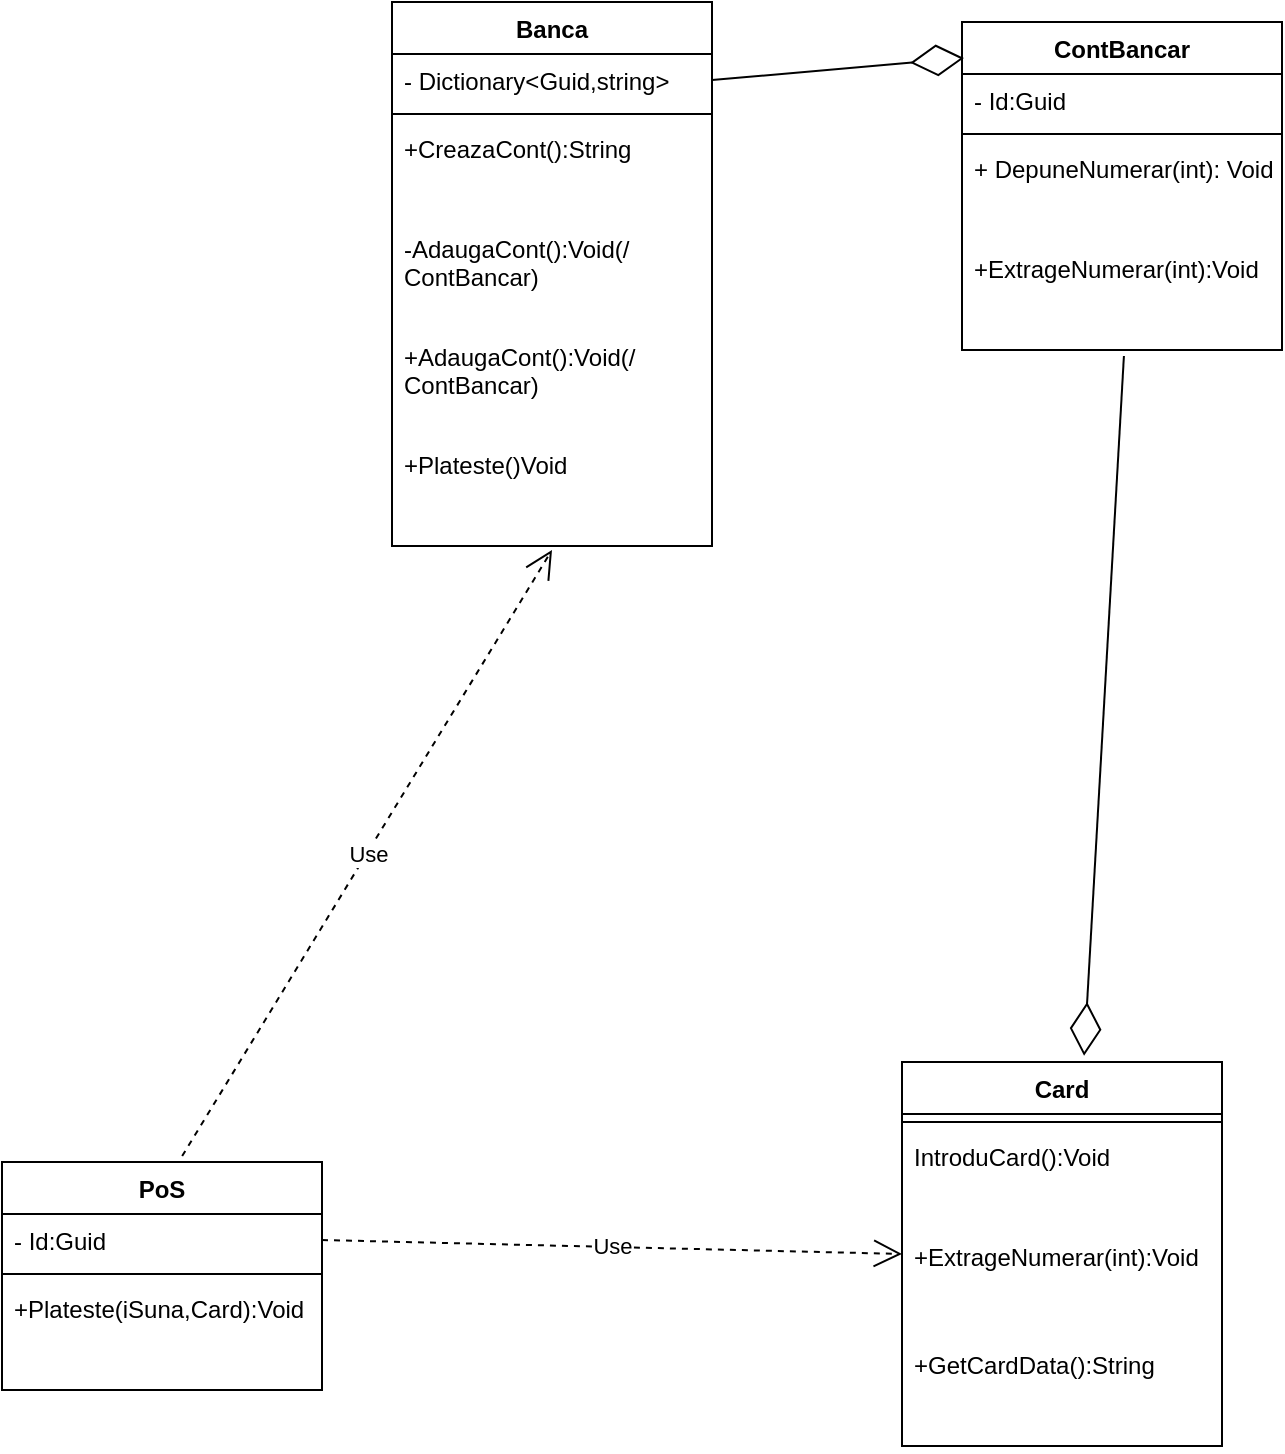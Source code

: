<mxfile version="22.0.2" type="device">
  <diagram name="Page-1" id="c4acf3e9-155e-7222-9cf6-157b1a14988f">
    <mxGraphModel dx="2058" dy="820" grid="1" gridSize="10" guides="1" tooltips="1" connect="1" arrows="1" fold="1" page="1" pageScale="1" pageWidth="850" pageHeight="1100" background="none" math="0" shadow="0">
      <root>
        <mxCell id="0" />
        <mxCell id="1" parent="0" />
        <mxCell id="N9usGpFCycmY1aAUvd-j-1" value="ContBancar" style="swimlane;fontStyle=1;align=center;verticalAlign=top;childLayout=stackLayout;horizontal=1;startSize=26;horizontalStack=0;resizeParent=1;resizeParentMax=0;resizeLast=0;collapsible=1;marginBottom=0;whiteSpace=wrap;html=1;" parent="1" vertex="1">
          <mxGeometry x="550" y="120" width="160" height="164" as="geometry" />
        </mxCell>
        <mxCell id="N9usGpFCycmY1aAUvd-j-2" value="- Id:Guid" style="text;strokeColor=none;fillColor=none;align=left;verticalAlign=top;spacingLeft=4;spacingRight=4;overflow=hidden;rotatable=0;points=[[0,0.5],[1,0.5]];portConstraint=eastwest;whiteSpace=wrap;html=1;" parent="N9usGpFCycmY1aAUvd-j-1" vertex="1">
          <mxGeometry y="26" width="160" height="26" as="geometry" />
        </mxCell>
        <mxCell id="N9usGpFCycmY1aAUvd-j-3" value="" style="line;strokeWidth=1;fillColor=none;align=left;verticalAlign=middle;spacingTop=-1;spacingLeft=3;spacingRight=3;rotatable=0;labelPosition=right;points=[];portConstraint=eastwest;strokeColor=inherit;" parent="N9usGpFCycmY1aAUvd-j-1" vertex="1">
          <mxGeometry y="52" width="160" height="8" as="geometry" />
        </mxCell>
        <mxCell id="N9usGpFCycmY1aAUvd-j-5" value="+ DepuneNumerar(int): Void" style="text;strokeColor=none;fillColor=none;align=left;verticalAlign=top;spacingLeft=4;spacingRight=4;overflow=hidden;rotatable=0;points=[[0,0.5],[1,0.5]];portConstraint=eastwest;whiteSpace=wrap;html=1;" parent="N9usGpFCycmY1aAUvd-j-1" vertex="1">
          <mxGeometry y="60" width="160" height="50" as="geometry" />
        </mxCell>
        <mxCell id="N9usGpFCycmY1aAUvd-j-4" value="+ExtrageNumerar(int):Void" style="text;strokeColor=none;fillColor=none;align=left;verticalAlign=top;spacingLeft=4;spacingRight=4;overflow=hidden;rotatable=0;points=[[0,0.5],[1,0.5]];portConstraint=eastwest;whiteSpace=wrap;html=1;" parent="N9usGpFCycmY1aAUvd-j-1" vertex="1">
          <mxGeometry y="110" width="160" height="54" as="geometry" />
        </mxCell>
        <mxCell id="N9usGpFCycmY1aAUvd-j-7" value="Banca" style="swimlane;fontStyle=1;align=center;verticalAlign=top;childLayout=stackLayout;horizontal=1;startSize=26;horizontalStack=0;resizeParent=1;resizeParentMax=0;resizeLast=0;collapsible=1;marginBottom=0;whiteSpace=wrap;html=1;" parent="1" vertex="1">
          <mxGeometry x="265" y="110" width="160" height="272" as="geometry" />
        </mxCell>
        <mxCell id="N9usGpFCycmY1aAUvd-j-8" value="- Dictionary&amp;lt;Guid,string&amp;gt;" style="text;strokeColor=none;fillColor=none;align=left;verticalAlign=top;spacingLeft=4;spacingRight=4;overflow=hidden;rotatable=0;points=[[0,0.5],[1,0.5]];portConstraint=eastwest;whiteSpace=wrap;html=1;" parent="N9usGpFCycmY1aAUvd-j-7" vertex="1">
          <mxGeometry y="26" width="160" height="26" as="geometry" />
        </mxCell>
        <mxCell id="N9usGpFCycmY1aAUvd-j-9" value="" style="line;strokeWidth=1;fillColor=none;align=left;verticalAlign=middle;spacingTop=-1;spacingLeft=3;spacingRight=3;rotatable=0;labelPosition=right;points=[];portConstraint=eastwest;strokeColor=inherit;" parent="N9usGpFCycmY1aAUvd-j-7" vertex="1">
          <mxGeometry y="52" width="160" height="8" as="geometry" />
        </mxCell>
        <mxCell id="N9usGpFCycmY1aAUvd-j-10" value="+CreazaCont():String" style="text;strokeColor=none;fillColor=none;align=left;verticalAlign=top;spacingLeft=4;spacingRight=4;overflow=hidden;rotatable=0;points=[[0,0.5],[1,0.5]];portConstraint=eastwest;whiteSpace=wrap;html=1;" parent="N9usGpFCycmY1aAUvd-j-7" vertex="1">
          <mxGeometry y="60" width="160" height="50" as="geometry" />
        </mxCell>
        <mxCell id="N9usGpFCycmY1aAUvd-j-17" value="-AdaugaCont():Void(/ ContBancar)" style="text;strokeColor=none;fillColor=none;align=left;verticalAlign=top;spacingLeft=4;spacingRight=4;overflow=hidden;rotatable=0;points=[[0,0.5],[1,0.5]];portConstraint=eastwest;whiteSpace=wrap;html=1;" parent="N9usGpFCycmY1aAUvd-j-7" vertex="1">
          <mxGeometry y="110" width="160" height="54" as="geometry" />
        </mxCell>
        <mxCell id="N9usGpFCycmY1aAUvd-j-18" value="+AdaugaCont():Void(/ ContBancar)" style="text;strokeColor=none;fillColor=none;align=left;verticalAlign=top;spacingLeft=4;spacingRight=4;overflow=hidden;rotatable=0;points=[[0,0.5],[1,0.5]];portConstraint=eastwest;whiteSpace=wrap;html=1;" parent="N9usGpFCycmY1aAUvd-j-7" vertex="1">
          <mxGeometry y="164" width="160" height="54" as="geometry" />
        </mxCell>
        <mxCell id="N9usGpFCycmY1aAUvd-j-11" value="+Plateste()Void" style="text;strokeColor=none;fillColor=none;align=left;verticalAlign=top;spacingLeft=4;spacingRight=4;overflow=hidden;rotatable=0;points=[[0,0.5],[1,0.5]];portConstraint=eastwest;whiteSpace=wrap;html=1;" parent="N9usGpFCycmY1aAUvd-j-7" vertex="1">
          <mxGeometry y="218" width="160" height="54" as="geometry" />
        </mxCell>
        <mxCell id="N9usGpFCycmY1aAUvd-j-19" value="Card" style="swimlane;fontStyle=1;align=center;verticalAlign=top;childLayout=stackLayout;horizontal=1;startSize=26;horizontalStack=0;resizeParent=1;resizeParentMax=0;resizeLast=0;collapsible=1;marginBottom=0;whiteSpace=wrap;html=1;" parent="1" vertex="1">
          <mxGeometry x="520" y="640" width="160" height="192" as="geometry" />
        </mxCell>
        <mxCell id="N9usGpFCycmY1aAUvd-j-21" value="" style="line;strokeWidth=1;fillColor=none;align=left;verticalAlign=middle;spacingTop=-1;spacingLeft=3;spacingRight=3;rotatable=0;labelPosition=right;points=[];portConstraint=eastwest;strokeColor=inherit;" parent="N9usGpFCycmY1aAUvd-j-19" vertex="1">
          <mxGeometry y="26" width="160" height="8" as="geometry" />
        </mxCell>
        <mxCell id="N9usGpFCycmY1aAUvd-j-22" value="IntroduCard():Void" style="text;strokeColor=none;fillColor=none;align=left;verticalAlign=top;spacingLeft=4;spacingRight=4;overflow=hidden;rotatable=0;points=[[0,0.5],[1,0.5]];portConstraint=eastwest;whiteSpace=wrap;html=1;" parent="N9usGpFCycmY1aAUvd-j-19" vertex="1">
          <mxGeometry y="34" width="160" height="50" as="geometry" />
        </mxCell>
        <mxCell id="N9usGpFCycmY1aAUvd-j-29" value="+ExtrageNumerar(int):Void" style="text;strokeColor=none;fillColor=none;align=left;verticalAlign=top;spacingLeft=4;spacingRight=4;overflow=hidden;rotatable=0;points=[[0,0.5],[1,0.5]];portConstraint=eastwest;whiteSpace=wrap;html=1;" parent="N9usGpFCycmY1aAUvd-j-19" vertex="1">
          <mxGeometry y="84" width="160" height="54" as="geometry" />
        </mxCell>
        <mxCell id="N9usGpFCycmY1aAUvd-j-23" value="+GetCardData():String" style="text;strokeColor=none;fillColor=none;align=left;verticalAlign=top;spacingLeft=4;spacingRight=4;overflow=hidden;rotatable=0;points=[[0,0.5],[1,0.5]];portConstraint=eastwest;whiteSpace=wrap;html=1;" parent="N9usGpFCycmY1aAUvd-j-19" vertex="1">
          <mxGeometry y="138" width="160" height="54" as="geometry" />
        </mxCell>
        <mxCell id="N9usGpFCycmY1aAUvd-j-30" value="PoS" style="swimlane;fontStyle=1;align=center;verticalAlign=top;childLayout=stackLayout;horizontal=1;startSize=26;horizontalStack=0;resizeParent=1;resizeParentMax=0;resizeLast=0;collapsible=1;marginBottom=0;whiteSpace=wrap;html=1;" parent="1" vertex="1">
          <mxGeometry x="70" y="690" width="160" height="114" as="geometry" />
        </mxCell>
        <mxCell id="N9usGpFCycmY1aAUvd-j-31" value="- Id:Guid" style="text;strokeColor=none;fillColor=none;align=left;verticalAlign=top;spacingLeft=4;spacingRight=4;overflow=hidden;rotatable=0;points=[[0,0.5],[1,0.5]];portConstraint=eastwest;whiteSpace=wrap;html=1;" parent="N9usGpFCycmY1aAUvd-j-30" vertex="1">
          <mxGeometry y="26" width="160" height="26" as="geometry" />
        </mxCell>
        <mxCell id="N9usGpFCycmY1aAUvd-j-32" value="" style="line;strokeWidth=1;fillColor=none;align=left;verticalAlign=middle;spacingTop=-1;spacingLeft=3;spacingRight=3;rotatable=0;labelPosition=right;points=[];portConstraint=eastwest;strokeColor=inherit;" parent="N9usGpFCycmY1aAUvd-j-30" vertex="1">
          <mxGeometry y="52" width="160" height="8" as="geometry" />
        </mxCell>
        <mxCell id="N9usGpFCycmY1aAUvd-j-34" value="+Plateste(iSuna,Card):Void" style="text;strokeColor=none;fillColor=none;align=left;verticalAlign=top;spacingLeft=4;spacingRight=4;overflow=hidden;rotatable=0;points=[[0,0.5],[1,0.5]];portConstraint=eastwest;whiteSpace=wrap;html=1;" parent="N9usGpFCycmY1aAUvd-j-30" vertex="1">
          <mxGeometry y="60" width="160" height="54" as="geometry" />
        </mxCell>
        <mxCell id="Id6qgjb4JnsOnMEeziKR-1" value="" style="endArrow=diamondThin;endFill=0;endSize=24;html=1;rounded=0;exitX=1;exitY=0.5;exitDx=0;exitDy=0;entryX=0.006;entryY=0.11;entryDx=0;entryDy=0;entryPerimeter=0;" edge="1" parent="1" source="N9usGpFCycmY1aAUvd-j-8" target="N9usGpFCycmY1aAUvd-j-1">
          <mxGeometry width="160" relative="1" as="geometry">
            <mxPoint x="340" y="420" as="sourcePoint" />
            <mxPoint x="500" y="420" as="targetPoint" />
          </mxGeometry>
        </mxCell>
        <mxCell id="Id6qgjb4JnsOnMEeziKR-2" value="" style="endArrow=diamondThin;endFill=0;endSize=24;html=1;rounded=0;exitX=0.506;exitY=1.056;exitDx=0;exitDy=0;exitPerimeter=0;entryX=0.569;entryY=-0.016;entryDx=0;entryDy=0;entryPerimeter=0;" edge="1" parent="1" source="N9usGpFCycmY1aAUvd-j-4" target="N9usGpFCycmY1aAUvd-j-19">
          <mxGeometry width="160" relative="1" as="geometry">
            <mxPoint x="340" y="420" as="sourcePoint" />
            <mxPoint x="500" y="420" as="targetPoint" />
          </mxGeometry>
        </mxCell>
        <mxCell id="Id6qgjb4JnsOnMEeziKR-3" value="Use" style="endArrow=open;endSize=12;dashed=1;html=1;rounded=0;exitX=0.563;exitY=-0.026;exitDx=0;exitDy=0;exitPerimeter=0;entryX=0.5;entryY=1.037;entryDx=0;entryDy=0;entryPerimeter=0;" edge="1" parent="1" source="N9usGpFCycmY1aAUvd-j-30" target="N9usGpFCycmY1aAUvd-j-11">
          <mxGeometry width="160" relative="1" as="geometry">
            <mxPoint x="340" y="420" as="sourcePoint" />
            <mxPoint x="500" y="420" as="targetPoint" />
          </mxGeometry>
        </mxCell>
        <mxCell id="Id6qgjb4JnsOnMEeziKR-4" value="Use" style="endArrow=open;endSize=12;dashed=1;html=1;rounded=0;exitX=1;exitY=0.5;exitDx=0;exitDy=0;entryX=0;entryY=0.222;entryDx=0;entryDy=0;entryPerimeter=0;" edge="1" parent="1" source="N9usGpFCycmY1aAUvd-j-31" target="N9usGpFCycmY1aAUvd-j-29">
          <mxGeometry width="160" relative="1" as="geometry">
            <mxPoint x="310" y="703" as="sourcePoint" />
            <mxPoint x="495" y="400" as="targetPoint" />
          </mxGeometry>
        </mxCell>
      </root>
    </mxGraphModel>
  </diagram>
</mxfile>
